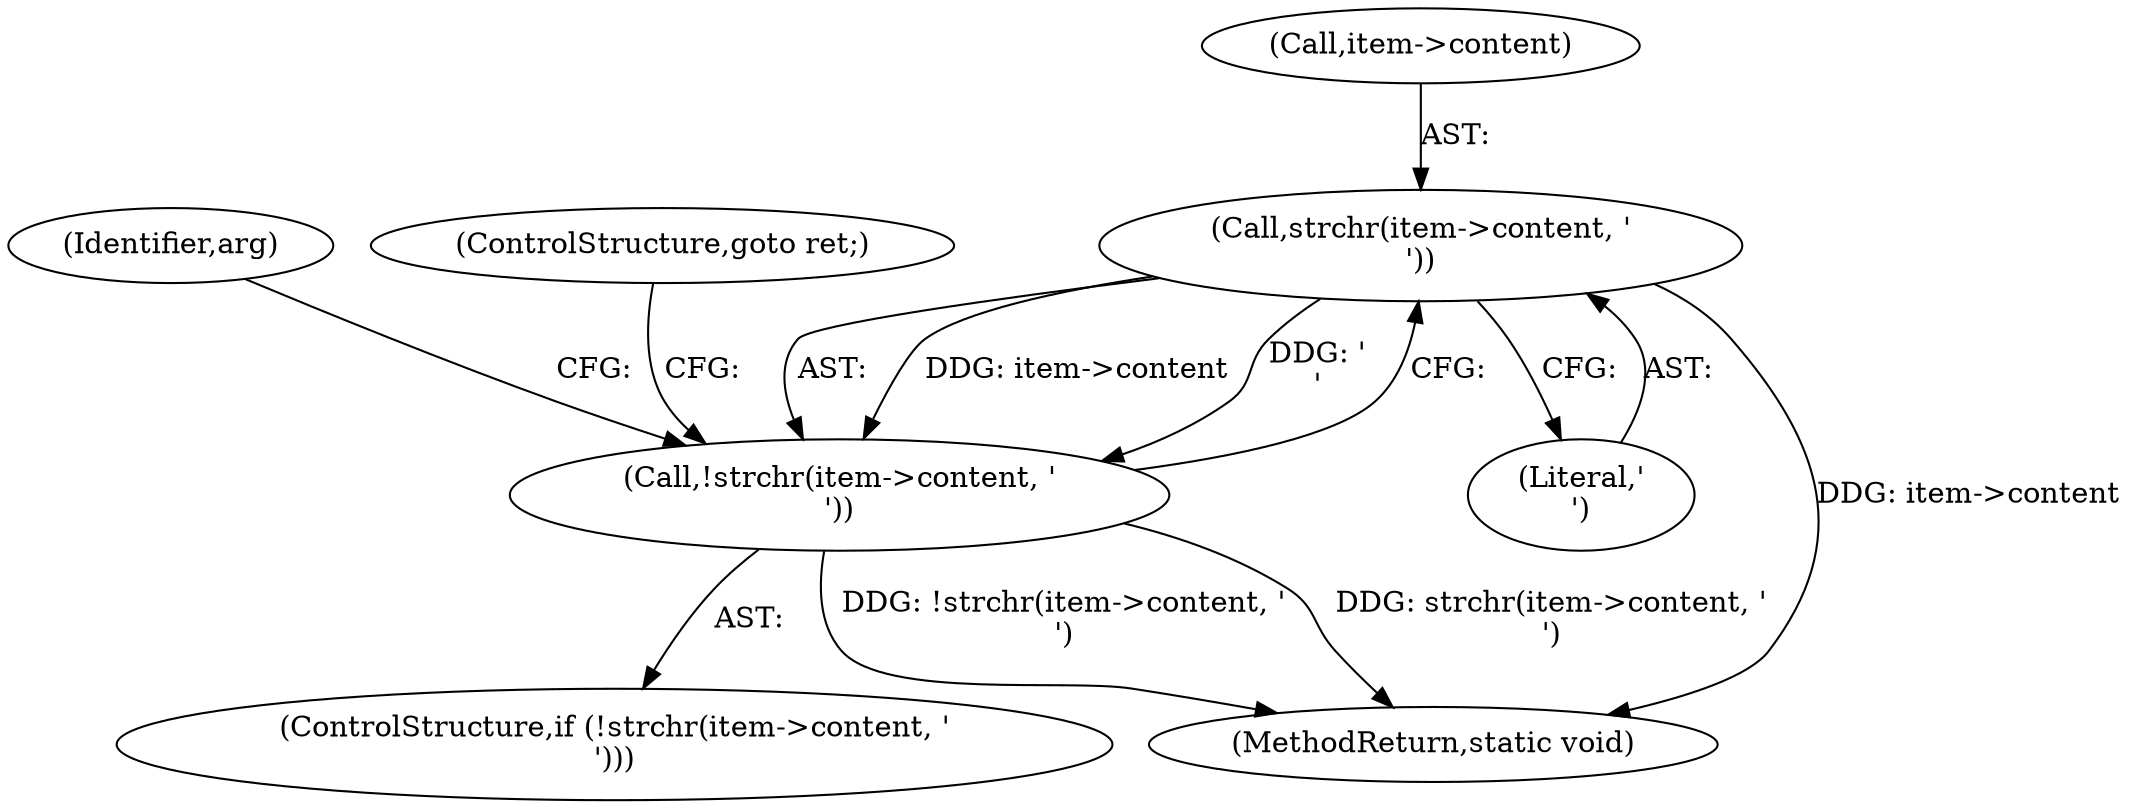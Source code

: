 digraph "0_libreport_257578a23d1537a2d235aaa2b1488ee4f818e360_1@API" {
"1000133" [label="(Call,strchr(item->content, '\n'))"];
"1000132" [label="(Call,!strchr(item->content, '\n'))"];
"1000143" [label="(Identifier,arg)"];
"1000137" [label="(Literal,'\n')"];
"1000133" [label="(Call,strchr(item->content, '\n'))"];
"1000134" [label="(Call,item->content)"];
"1000138" [label="(ControlStructure,goto ret;)"];
"1000132" [label="(Call,!strchr(item->content, '\n'))"];
"1000131" [label="(ControlStructure,if (!strchr(item->content, '\n')))"];
"1000277" [label="(MethodReturn,static void)"];
"1000133" -> "1000132"  [label="AST: "];
"1000133" -> "1000137"  [label="CFG: "];
"1000134" -> "1000133"  [label="AST: "];
"1000137" -> "1000133"  [label="AST: "];
"1000132" -> "1000133"  [label="CFG: "];
"1000133" -> "1000277"  [label="DDG: item->content"];
"1000133" -> "1000132"  [label="DDG: item->content"];
"1000133" -> "1000132"  [label="DDG: '\n'"];
"1000132" -> "1000131"  [label="AST: "];
"1000138" -> "1000132"  [label="CFG: "];
"1000143" -> "1000132"  [label="CFG: "];
"1000132" -> "1000277"  [label="DDG: !strchr(item->content, '\n')"];
"1000132" -> "1000277"  [label="DDG: strchr(item->content, '\n')"];
}
